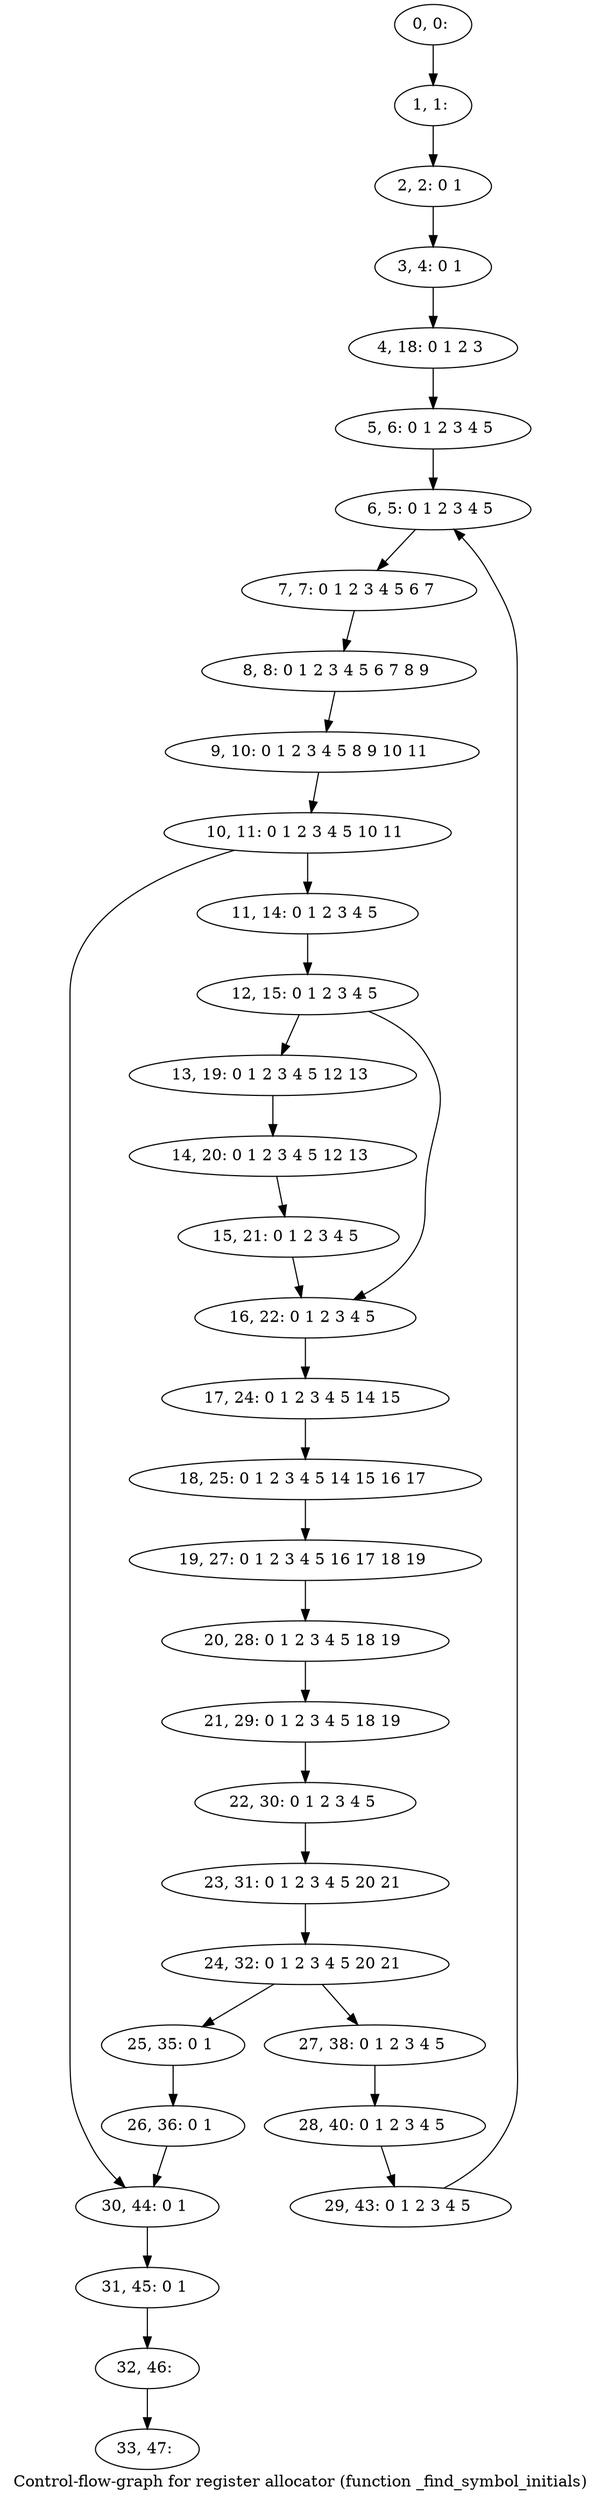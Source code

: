 digraph G {
graph [label="Control-flow-graph for register allocator (function _find_symbol_initials)"]
0[label="0, 0: "];
1[label="1, 1: "];
2[label="2, 2: 0 1 "];
3[label="3, 4: 0 1 "];
4[label="4, 18: 0 1 2 3 "];
5[label="5, 6: 0 1 2 3 4 5 "];
6[label="6, 5: 0 1 2 3 4 5 "];
7[label="7, 7: 0 1 2 3 4 5 6 7 "];
8[label="8, 8: 0 1 2 3 4 5 6 7 8 9 "];
9[label="9, 10: 0 1 2 3 4 5 8 9 10 11 "];
10[label="10, 11: 0 1 2 3 4 5 10 11 "];
11[label="11, 14: 0 1 2 3 4 5 "];
12[label="12, 15: 0 1 2 3 4 5 "];
13[label="13, 19: 0 1 2 3 4 5 12 13 "];
14[label="14, 20: 0 1 2 3 4 5 12 13 "];
15[label="15, 21: 0 1 2 3 4 5 "];
16[label="16, 22: 0 1 2 3 4 5 "];
17[label="17, 24: 0 1 2 3 4 5 14 15 "];
18[label="18, 25: 0 1 2 3 4 5 14 15 16 17 "];
19[label="19, 27: 0 1 2 3 4 5 16 17 18 19 "];
20[label="20, 28: 0 1 2 3 4 5 18 19 "];
21[label="21, 29: 0 1 2 3 4 5 18 19 "];
22[label="22, 30: 0 1 2 3 4 5 "];
23[label="23, 31: 0 1 2 3 4 5 20 21 "];
24[label="24, 32: 0 1 2 3 4 5 20 21 "];
25[label="25, 35: 0 1 "];
26[label="26, 36: 0 1 "];
27[label="27, 38: 0 1 2 3 4 5 "];
28[label="28, 40: 0 1 2 3 4 5 "];
29[label="29, 43: 0 1 2 3 4 5 "];
30[label="30, 44: 0 1 "];
31[label="31, 45: 0 1 "];
32[label="32, 46: "];
33[label="33, 47: "];
0->1 ;
1->2 ;
2->3 ;
3->4 ;
4->5 ;
5->6 ;
6->7 ;
7->8 ;
8->9 ;
9->10 ;
10->11 ;
10->30 ;
11->12 ;
12->13 ;
12->16 ;
13->14 ;
14->15 ;
15->16 ;
16->17 ;
17->18 ;
18->19 ;
19->20 ;
20->21 ;
21->22 ;
22->23 ;
23->24 ;
24->25 ;
24->27 ;
25->26 ;
26->30 ;
27->28 ;
28->29 ;
29->6 ;
30->31 ;
31->32 ;
32->33 ;
}
